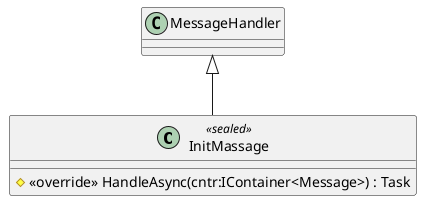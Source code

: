 @startuml
class InitMassage <<sealed>> {
    # <<override>> HandleAsync(cntr:IContainer<Message>) : Task
}
MessageHandler <|-- InitMassage
@enduml
